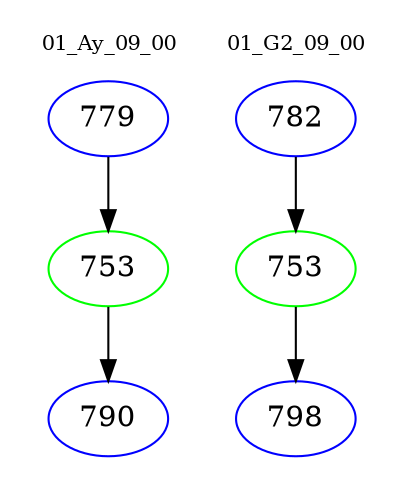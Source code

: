 digraph{
subgraph cluster_0 {
color = white
label = "01_Ay_09_00";
fontsize=10;
T0_779 [label="779", color="blue"]
T0_779 -> T0_753 [color="black"]
T0_753 [label="753", color="green"]
T0_753 -> T0_790 [color="black"]
T0_790 [label="790", color="blue"]
}
subgraph cluster_1 {
color = white
label = "01_G2_09_00";
fontsize=10;
T1_782 [label="782", color="blue"]
T1_782 -> T1_753 [color="black"]
T1_753 [label="753", color="green"]
T1_753 -> T1_798 [color="black"]
T1_798 [label="798", color="blue"]
}
}
